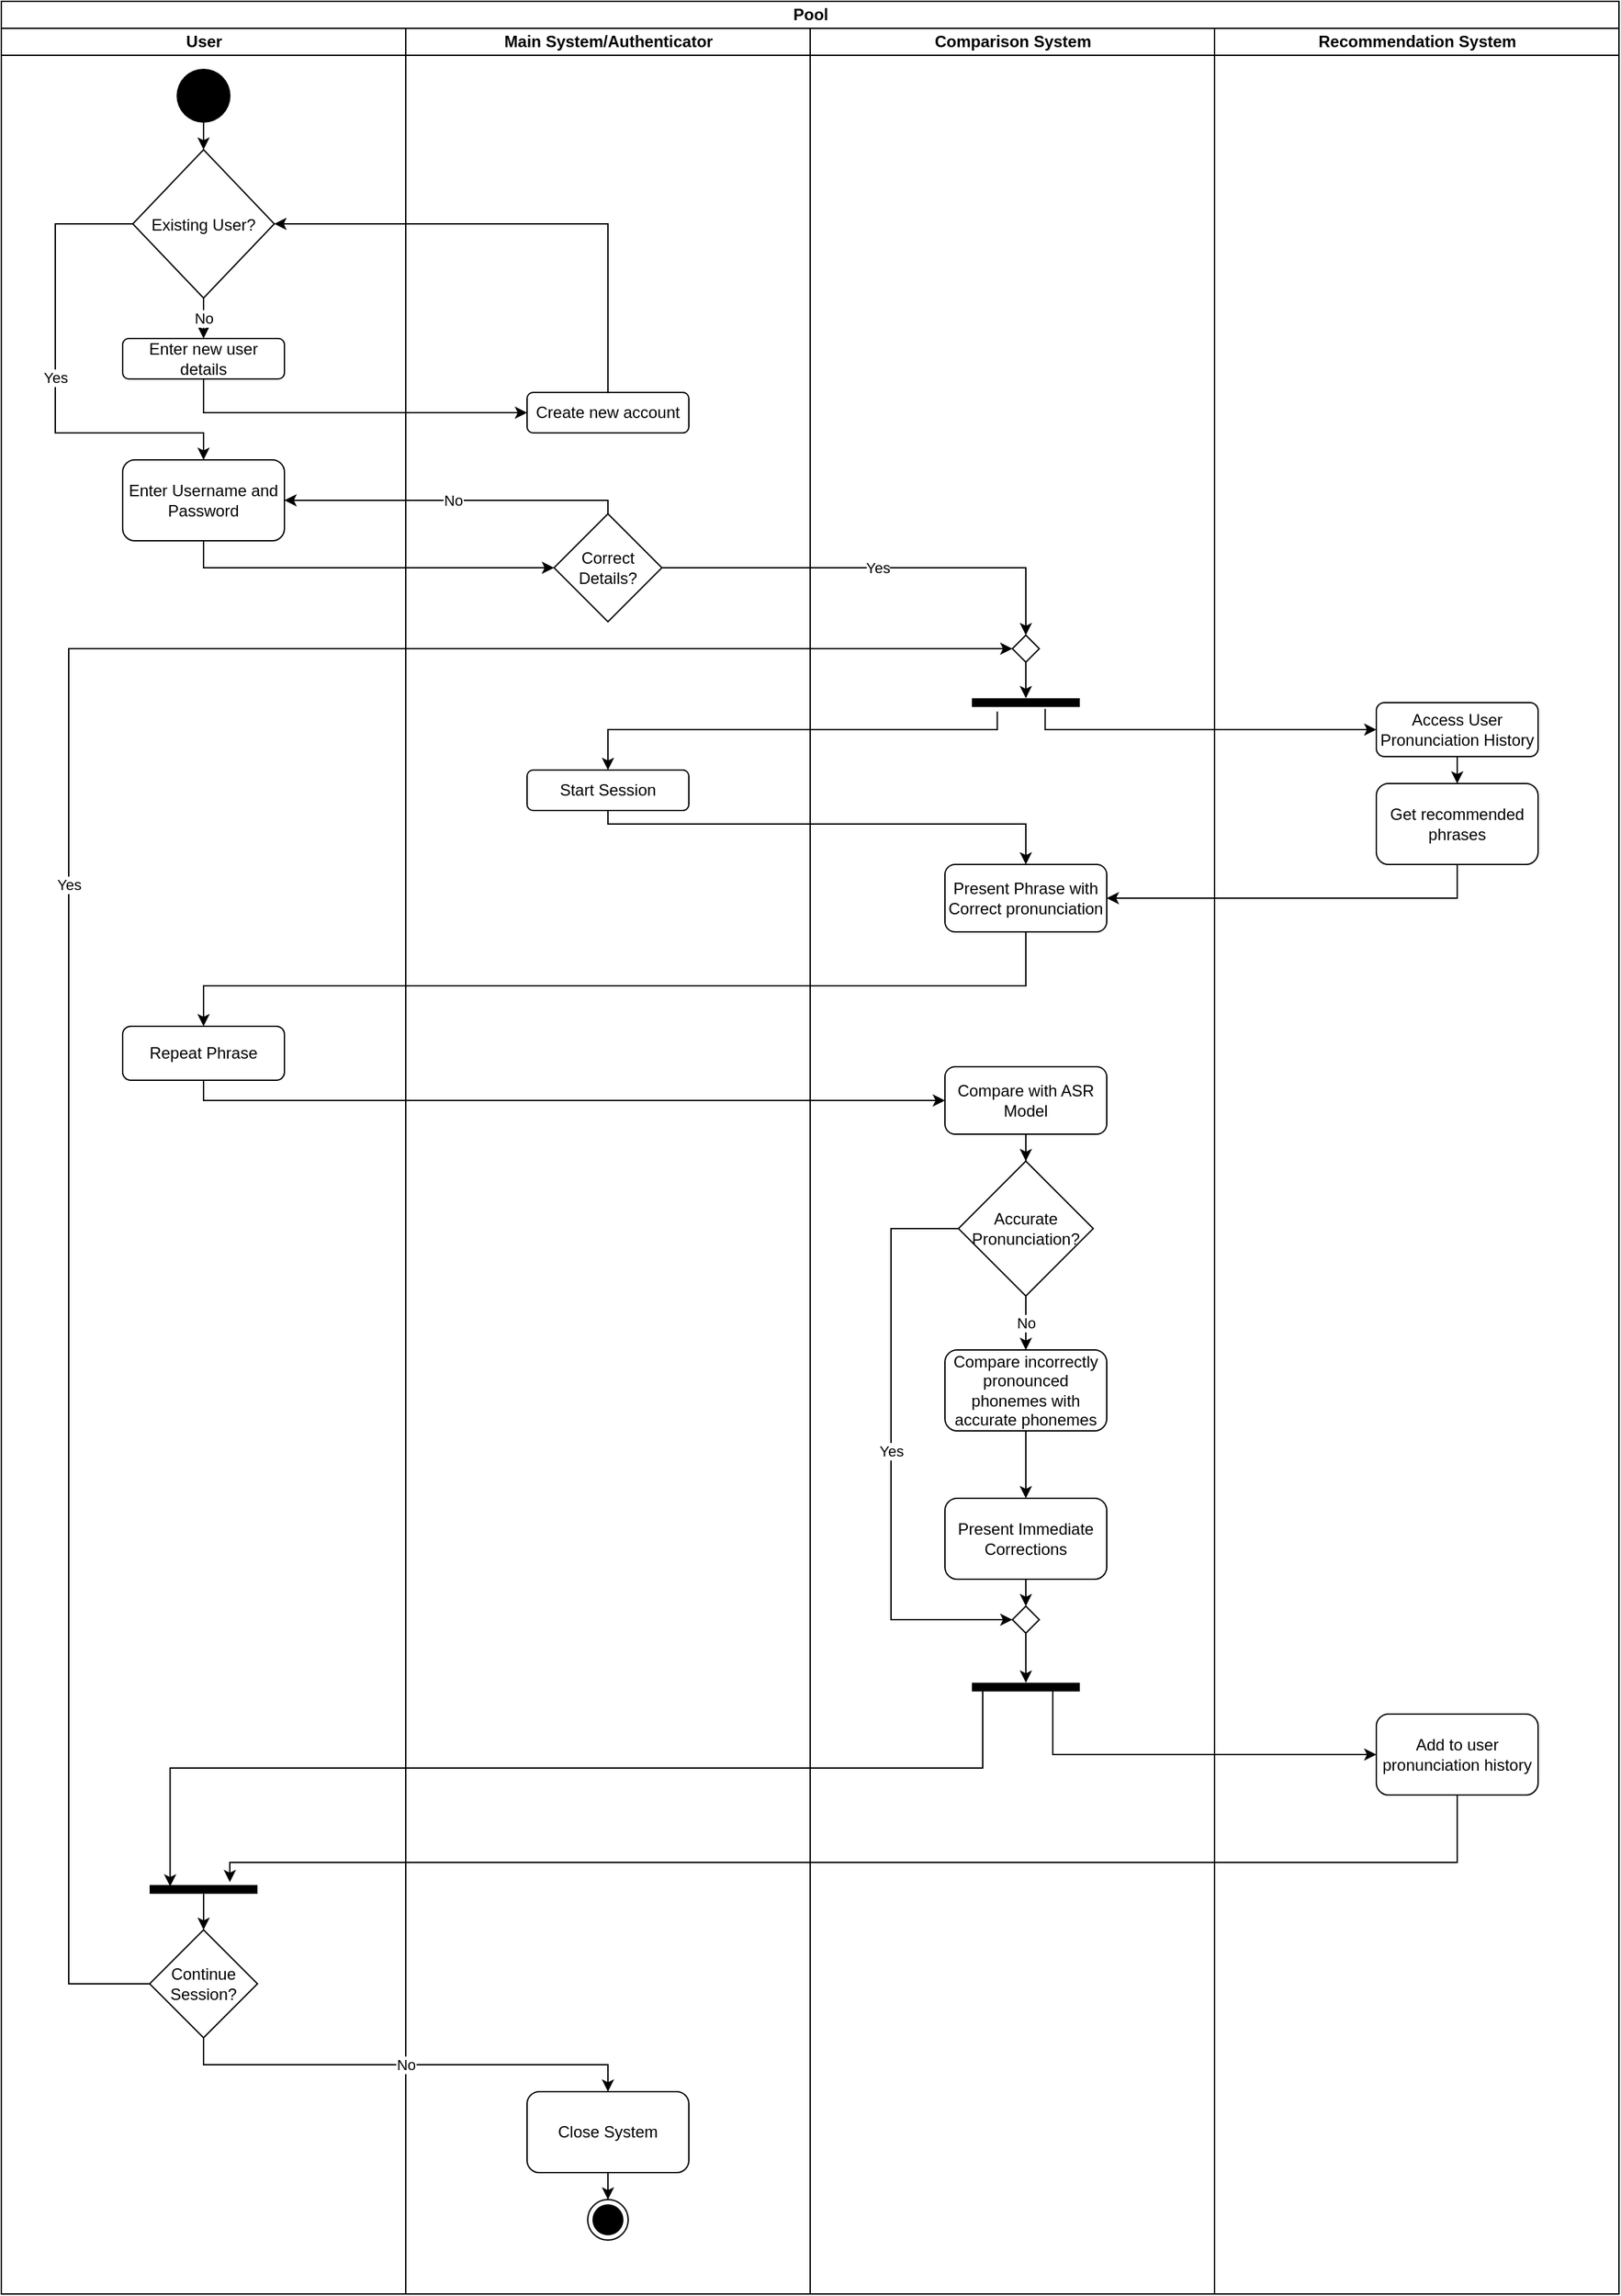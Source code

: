 <mxfile version="14.6.11" type="device"><diagram id="UOKjAe_ol8LEZUKabh9D" name="Page-1"><mxGraphModel dx="1221" dy="644" grid="1" gridSize="10" guides="1" tooltips="1" connect="1" arrows="1" fold="1" page="1" pageScale="1" pageWidth="800" pageHeight="500" math="0" shadow="0"><root><mxCell id="0"/><mxCell id="1" parent="0"/><mxCell id="qnuXbqNrZEUsDyKhSZPN-1" value="Pool" style="swimlane;html=1;childLayout=stackLayout;resizeParent=1;resizeParentMax=0;startSize=20;" parent="1" vertex="1"><mxGeometry x="80" y="30" width="1200" height="1700" as="geometry"/></mxCell><mxCell id="qnuXbqNrZEUsDyKhSZPN-2" value="User" style="swimlane;html=1;startSize=20;" parent="qnuXbqNrZEUsDyKhSZPN-1" vertex="1"><mxGeometry y="20" width="300" height="1680" as="geometry"/></mxCell><mxCell id="qnuXbqNrZEUsDyKhSZPN-9" value="" style="ellipse;fillColor=#000000;strokeColor=none;" parent="qnuXbqNrZEUsDyKhSZPN-2" vertex="1"><mxGeometry x="130" y="30" width="40" height="40" as="geometry"/></mxCell><mxCell id="qnuXbqNrZEUsDyKhSZPN-20" value="Yes" style="edgeStyle=orthogonalEdgeStyle;rounded=0;orthogonalLoop=1;jettySize=auto;html=1;entryX=0.5;entryY=0;entryDx=0;entryDy=0;" parent="qnuXbqNrZEUsDyKhSZPN-2" source="qnuXbqNrZEUsDyKhSZPN-10" target="qnuXbqNrZEUsDyKhSZPN-19" edge="1"><mxGeometry relative="1" as="geometry"><Array as="points"><mxPoint x="40" y="145"/><mxPoint x="40" y="300"/><mxPoint x="150" y="300"/></Array></mxGeometry></mxCell><mxCell id="qnuXbqNrZEUsDyKhSZPN-10" value="Existing User?" style="rhombus;" parent="qnuXbqNrZEUsDyKhSZPN-2" vertex="1"><mxGeometry x="97.5" y="90" width="105" height="110" as="geometry"/></mxCell><mxCell id="qnuXbqNrZEUsDyKhSZPN-11" value="Enter new user details" style="rounded=1;whiteSpace=wrap;html=1;" parent="qnuXbqNrZEUsDyKhSZPN-2" vertex="1"><mxGeometry x="90" y="230" width="120" height="30" as="geometry"/></mxCell><mxCell id="qnuXbqNrZEUsDyKhSZPN-13" value="" style="endArrow=classic;html=1;exitX=0.5;exitY=1;exitDx=0;exitDy=0;entryX=0.5;entryY=0;entryDx=0;entryDy=0;" parent="qnuXbqNrZEUsDyKhSZPN-2" source="qnuXbqNrZEUsDyKhSZPN-9" target="qnuXbqNrZEUsDyKhSZPN-10" edge="1"><mxGeometry width="50" height="50" relative="1" as="geometry"><mxPoint x="440" y="170" as="sourcePoint"/><mxPoint x="490" y="120" as="targetPoint"/></mxGeometry></mxCell><mxCell id="qnuXbqNrZEUsDyKhSZPN-14" value="No" style="endArrow=classic;html=1;exitX=0.5;exitY=1;exitDx=0;exitDy=0;entryX=0.5;entryY=0;entryDx=0;entryDy=0;" parent="qnuXbqNrZEUsDyKhSZPN-2" source="qnuXbqNrZEUsDyKhSZPN-10" target="qnuXbqNrZEUsDyKhSZPN-11" edge="1"><mxGeometry width="50" height="50" relative="1" as="geometry"><mxPoint x="410" y="130" as="sourcePoint"/><mxPoint x="460" y="80" as="targetPoint"/></mxGeometry></mxCell><mxCell id="qnuXbqNrZEUsDyKhSZPN-19" value="Enter Username and Password" style="rounded=1;whiteSpace=wrap;html=1;" parent="qnuXbqNrZEUsDyKhSZPN-2" vertex="1"><mxGeometry x="90" y="320" width="120" height="60" as="geometry"/></mxCell><mxCell id="qnuXbqNrZEUsDyKhSZPN-31" value="Repeat Phrase" style="rounded=1;whiteSpace=wrap;html=1;" parent="qnuXbqNrZEUsDyKhSZPN-2" vertex="1"><mxGeometry x="90" y="740" width="120" height="40" as="geometry"/></mxCell><mxCell id="qnuXbqNrZEUsDyKhSZPN-77" style="edgeStyle=orthogonalEdgeStyle;rounded=0;orthogonalLoop=1;jettySize=auto;html=1;" parent="qnuXbqNrZEUsDyKhSZPN-2" source="qnuXbqNrZEUsDyKhSZPN-72" target="qnuXbqNrZEUsDyKhSZPN-75" edge="1"><mxGeometry relative="1" as="geometry"/></mxCell><mxCell id="qnuXbqNrZEUsDyKhSZPN-72" value="" style="html=1;points=[];perimeter=orthogonalPerimeter;fillColor=#000000;strokeColor=none;rotation=90;" parent="qnuXbqNrZEUsDyKhSZPN-2" vertex="1"><mxGeometry x="146.75" y="1340" width="6.5" height="80" as="geometry"/></mxCell><mxCell id="qnuXbqNrZEUsDyKhSZPN-75" value="Continue Session?" style="rhombus;whiteSpace=wrap;html=1;" parent="qnuXbqNrZEUsDyKhSZPN-2" vertex="1"><mxGeometry x="110" y="1410" width="80" height="80" as="geometry"/></mxCell><mxCell id="qnuXbqNrZEUsDyKhSZPN-3" value="Main System/Authenticator" style="swimlane;html=1;startSize=20;" parent="qnuXbqNrZEUsDyKhSZPN-1" vertex="1"><mxGeometry x="300" y="20" width="300" height="1680" as="geometry"/></mxCell><mxCell id="qnuXbqNrZEUsDyKhSZPN-78" value="Close System" style="rounded=1;whiteSpace=wrap;html=1;" parent="qnuXbqNrZEUsDyKhSZPN-3" vertex="1"><mxGeometry x="90" y="1530" width="120" height="60" as="geometry"/></mxCell><mxCell id="qnuXbqNrZEUsDyKhSZPN-80" value="" style="ellipse;html=1;shape=endState;fillColor=#000000;strokeColor=#000000;" parent="qnuXbqNrZEUsDyKhSZPN-3" vertex="1"><mxGeometry x="135" y="1610" width="30" height="30" as="geometry"/></mxCell><mxCell id="qnuXbqNrZEUsDyKhSZPN-81" style="edgeStyle=orthogonalEdgeStyle;rounded=0;orthogonalLoop=1;jettySize=auto;html=1;entryX=0.5;entryY=0;entryDx=0;entryDy=0;" parent="qnuXbqNrZEUsDyKhSZPN-3" source="qnuXbqNrZEUsDyKhSZPN-78" target="qnuXbqNrZEUsDyKhSZPN-80" edge="1"><mxGeometry relative="1" as="geometry"/></mxCell><mxCell id="qnuXbqNrZEUsDyKhSZPN-25" value="Start Session" style="rounded=1;whiteSpace=wrap;html=1;" parent="qnuXbqNrZEUsDyKhSZPN-3" vertex="1"><mxGeometry x="90" y="550" width="120" height="30" as="geometry"/></mxCell><mxCell id="qnuXbqNrZEUsDyKhSZPN-12" value="Create new account" style="rounded=1;whiteSpace=wrap;html=1;" parent="qnuXbqNrZEUsDyKhSZPN-3" vertex="1"><mxGeometry x="90" y="270" width="120" height="30" as="geometry"/></mxCell><mxCell id="qnuXbqNrZEUsDyKhSZPN-21" value="Correct Details?" style="rhombus;whiteSpace=wrap;html=1;" parent="qnuXbqNrZEUsDyKhSZPN-3" vertex="1"><mxGeometry x="110" y="360" width="80" height="80" as="geometry"/></mxCell><mxCell id="qnuXbqNrZEUsDyKhSZPN-4" value="Comparison System" style="swimlane;html=1;startSize=20;" parent="qnuXbqNrZEUsDyKhSZPN-1" vertex="1"><mxGeometry x="600" y="20" width="300" height="1680" as="geometry"/></mxCell><mxCell id="USuMiC7Zmqm7JWP8gCU4-33" style="edgeStyle=orthogonalEdgeStyle;rounded=0;orthogonalLoop=1;jettySize=auto;html=1;" edge="1" parent="qnuXbqNrZEUsDyKhSZPN-4" source="USuMiC7Zmqm7JWP8gCU4-9" target="USuMiC7Zmqm7JWP8gCU4-8"><mxGeometry relative="1" as="geometry"/></mxCell><mxCell id="USuMiC7Zmqm7JWP8gCU4-9" value="" style="rhombus;whiteSpace=wrap;html=1;" vertex="1" parent="qnuXbqNrZEUsDyKhSZPN-4"><mxGeometry x="150" y="1170" width="20" height="20" as="geometry"/></mxCell><mxCell id="USuMiC7Zmqm7JWP8gCU4-8" value="" style="html=1;points=[];perimeter=orthogonalPerimeter;fillColor=#000000;strokeColor=none;rotation=90;" vertex="1" parent="qnuXbqNrZEUsDyKhSZPN-4"><mxGeometry x="156.75" y="1190" width="6.5" height="80" as="geometry"/></mxCell><mxCell id="USuMiC7Zmqm7JWP8gCU4-16" value="Recommendation System" style="swimlane;html=1;startSize=20;" vertex="1" parent="qnuXbqNrZEUsDyKhSZPN-1"><mxGeometry x="900" y="20" width="300" height="1680" as="geometry"/></mxCell><mxCell id="qnuXbqNrZEUsDyKhSZPN-79" value="No" style="edgeStyle=orthogonalEdgeStyle;rounded=0;orthogonalLoop=1;jettySize=auto;html=1;entryX=0.5;entryY=0;entryDx=0;entryDy=0;" parent="qnuXbqNrZEUsDyKhSZPN-1" source="qnuXbqNrZEUsDyKhSZPN-75" target="qnuXbqNrZEUsDyKhSZPN-78" edge="1"><mxGeometry relative="1" as="geometry"><Array as="points"><mxPoint x="150" y="1530"/></Array></mxGeometry></mxCell><mxCell id="qnuXbqNrZEUsDyKhSZPN-17" style="edgeStyle=orthogonalEdgeStyle;rounded=0;orthogonalLoop=1;jettySize=auto;html=1;entryX=0;entryY=0.5;entryDx=0;entryDy=0;" parent="qnuXbqNrZEUsDyKhSZPN-1" source="qnuXbqNrZEUsDyKhSZPN-11" target="qnuXbqNrZEUsDyKhSZPN-12" edge="1"><mxGeometry relative="1" as="geometry"><Array as="points"><mxPoint x="150" y="305"/></Array></mxGeometry></mxCell><mxCell id="qnuXbqNrZEUsDyKhSZPN-18" style="edgeStyle=orthogonalEdgeStyle;rounded=0;orthogonalLoop=1;jettySize=auto;html=1;entryX=1;entryY=0.5;entryDx=0;entryDy=0;" parent="qnuXbqNrZEUsDyKhSZPN-1" source="qnuXbqNrZEUsDyKhSZPN-12" target="qnuXbqNrZEUsDyKhSZPN-10" edge="1"><mxGeometry relative="1" as="geometry"><Array as="points"><mxPoint x="450" y="165"/></Array></mxGeometry></mxCell><mxCell id="qnuXbqNrZEUsDyKhSZPN-22" style="edgeStyle=orthogonalEdgeStyle;rounded=0;orthogonalLoop=1;jettySize=auto;html=1;entryX=0;entryY=0.5;entryDx=0;entryDy=0;" parent="qnuXbqNrZEUsDyKhSZPN-1" source="qnuXbqNrZEUsDyKhSZPN-19" target="qnuXbqNrZEUsDyKhSZPN-21" edge="1"><mxGeometry relative="1" as="geometry"><Array as="points"><mxPoint x="150" y="420"/></Array></mxGeometry></mxCell><mxCell id="USuMiC7Zmqm7JWP8gCU4-30" value="No" style="edgeStyle=orthogonalEdgeStyle;rounded=0;orthogonalLoop=1;jettySize=auto;html=1;" edge="1" parent="qnuXbqNrZEUsDyKhSZPN-1" source="qnuXbqNrZEUsDyKhSZPN-21" target="qnuXbqNrZEUsDyKhSZPN-19"><mxGeometry relative="1" as="geometry"><Array as="points"><mxPoint x="450" y="370"/></Array></mxGeometry></mxCell><mxCell id="USuMiC7Zmqm7JWP8gCU4-14" style="edgeStyle=orthogonalEdgeStyle;rounded=0;orthogonalLoop=1;jettySize=auto;html=1;entryX=0.162;entryY=0.81;entryDx=0;entryDy=0;entryPerimeter=0;exitX=0.962;exitY=0.9;exitDx=0;exitDy=0;exitPerimeter=0;" edge="1" parent="qnuXbqNrZEUsDyKhSZPN-1" source="USuMiC7Zmqm7JWP8gCU4-8" target="qnuXbqNrZEUsDyKhSZPN-72"><mxGeometry relative="1" as="geometry"><Array as="points"><mxPoint x="728" y="1310"/><mxPoint x="125" y="1310"/></Array></mxGeometry></mxCell><mxCell id="qnuXbqNrZEUsDyKhSZPN-49" style="edgeStyle=orthogonalEdgeStyle;rounded=0;orthogonalLoop=1;jettySize=auto;html=1;entryX=1;entryY=0.5;entryDx=0;entryDy=0;" parent="1" source="qnuXbqNrZEUsDyKhSZPN-47" target="qnuXbqNrZEUsDyKhSZPN-28" edge="1"><mxGeometry relative="1" as="geometry"><Array as="points"><mxPoint x="1160" y="695"/></Array></mxGeometry></mxCell><mxCell id="qnuXbqNrZEUsDyKhSZPN-71" value="Yes" style="edgeStyle=orthogonalEdgeStyle;rounded=0;orthogonalLoop=1;jettySize=auto;html=1;entryX=0.5;entryY=0;entryDx=0;entryDy=0;" parent="1" source="qnuXbqNrZEUsDyKhSZPN-21" target="qnuXbqNrZEUsDyKhSZPN-65" edge="1"><mxGeometry relative="1" as="geometry"/></mxCell><mxCell id="qnuXbqNrZEUsDyKhSZPN-28" value="Present Phrase with Correct pronunciation" style="rounded=1;whiteSpace=wrap;html=1;" parent="1" vertex="1"><mxGeometry x="780" y="670" width="120" height="50" as="geometry"/></mxCell><mxCell id="USuMiC7Zmqm7JWP8gCU4-3" style="edgeStyle=orthogonalEdgeStyle;rounded=0;orthogonalLoop=1;jettySize=auto;html=1;" edge="1" parent="1" source="qnuXbqNrZEUsDyKhSZPN-33" target="USuMiC7Zmqm7JWP8gCU4-1"><mxGeometry relative="1" as="geometry"/></mxCell><mxCell id="qnuXbqNrZEUsDyKhSZPN-33" value="Compare with ASR Model" style="rounded=1;whiteSpace=wrap;html=1;" parent="1" vertex="1"><mxGeometry x="780" y="820" width="120" height="50" as="geometry"/></mxCell><mxCell id="USuMiC7Zmqm7JWP8gCU4-29" style="edgeStyle=orthogonalEdgeStyle;rounded=0;orthogonalLoop=1;jettySize=auto;html=1;entryX=0.5;entryY=0;entryDx=0;entryDy=0;exitX=1.515;exitY=0.765;exitDx=0;exitDy=0;exitPerimeter=0;" edge="1" parent="1" source="qnuXbqNrZEUsDyKhSZPN-36" target="qnuXbqNrZEUsDyKhSZPN-25"><mxGeometry relative="1" as="geometry"><Array as="points"><mxPoint x="819" y="570"/><mxPoint x="530" y="570"/></Array></mxGeometry></mxCell><mxCell id="USuMiC7Zmqm7JWP8gCU4-34" style="edgeStyle=orthogonalEdgeStyle;rounded=0;orthogonalLoop=1;jettySize=auto;html=1;exitX=1.206;exitY=0.321;exitDx=0;exitDy=0;exitPerimeter=0;" edge="1" parent="1" source="qnuXbqNrZEUsDyKhSZPN-36" target="qnuXbqNrZEUsDyKhSZPN-41"><mxGeometry relative="1" as="geometry"><Array as="points"><mxPoint x="854" y="570"/></Array></mxGeometry></mxCell><mxCell id="qnuXbqNrZEUsDyKhSZPN-36" value="" style="html=1;points=[];perimeter=orthogonalPerimeter;fillColor=#000000;strokeColor=none;rotation=90;" parent="1" vertex="1"><mxGeometry x="836.75" y="510" width="6.5" height="80" as="geometry"/></mxCell><mxCell id="qnuXbqNrZEUsDyKhSZPN-70" style="edgeStyle=orthogonalEdgeStyle;rounded=0;orthogonalLoop=1;jettySize=auto;html=1;" parent="1" source="qnuXbqNrZEUsDyKhSZPN-65" target="qnuXbqNrZEUsDyKhSZPN-36" edge="1"><mxGeometry relative="1" as="geometry"/></mxCell><mxCell id="USuMiC7Zmqm7JWP8gCU4-11" style="edgeStyle=orthogonalEdgeStyle;rounded=0;orthogonalLoop=1;jettySize=auto;html=1;exitX=0.25;exitY=1;exitDx=0;exitDy=0;entryX=0.5;entryY=0;entryDx=0;entryDy=0;" edge="1" parent="1" source="qnuXbqNrZEUsDyKhSZPN-50" target="USuMiC7Zmqm7JWP8gCU4-9"><mxGeometry relative="1" as="geometry"/></mxCell><mxCell id="qnuXbqNrZEUsDyKhSZPN-50" value="Present Immediate Corrections" style="rounded=1;whiteSpace=wrap;html=1;" parent="1" vertex="1"><mxGeometry x="780" y="1140" width="120" height="60" as="geometry"/></mxCell><mxCell id="qnuXbqNrZEUsDyKhSZPN-65" value="" style="rhombus;whiteSpace=wrap;html=1;" parent="1" vertex="1"><mxGeometry x="830" y="500" width="20" height="20" as="geometry"/></mxCell><mxCell id="USuMiC7Zmqm7JWP8gCU4-5" value="No" style="edgeStyle=orthogonalEdgeStyle;rounded=0;orthogonalLoop=1;jettySize=auto;html=1;entryX=0.5;entryY=0;entryDx=0;entryDy=0;" edge="1" parent="1" source="USuMiC7Zmqm7JWP8gCU4-1" target="USuMiC7Zmqm7JWP8gCU4-4"><mxGeometry relative="1" as="geometry"/></mxCell><mxCell id="USuMiC7Zmqm7JWP8gCU4-1" value="Accurate Pronunciation?" style="rhombus;whiteSpace=wrap;html=1;" vertex="1" parent="1"><mxGeometry x="790" y="890" width="100" height="100" as="geometry"/></mxCell><mxCell id="USuMiC7Zmqm7JWP8gCU4-10" value="Yes" style="edgeStyle=orthogonalEdgeStyle;rounded=0;orthogonalLoop=1;jettySize=auto;html=1;entryX=0;entryY=0.5;entryDx=0;entryDy=0;" edge="1" parent="1" source="USuMiC7Zmqm7JWP8gCU4-1" target="USuMiC7Zmqm7JWP8gCU4-9"><mxGeometry relative="1" as="geometry"><mxPoint x="740" y="1244.8" as="targetPoint"/><Array as="points"><mxPoint x="740" y="940"/><mxPoint x="740" y="1230"/></Array></mxGeometry></mxCell><mxCell id="USuMiC7Zmqm7JWP8gCU4-4" value="Compare incorrectly pronounced phonemes with accurate phonemes" style="rounded=1;whiteSpace=wrap;html=1;" vertex="1" parent="1"><mxGeometry x="780" y="1030" width="120" height="60" as="geometry"/></mxCell><mxCell id="USuMiC7Zmqm7JWP8gCU4-15" style="edgeStyle=orthogonalEdgeStyle;rounded=0;orthogonalLoop=1;jettySize=auto;html=1;entryX=0;entryY=0.5;entryDx=0;entryDy=0;" edge="1" parent="1" source="USuMiC7Zmqm7JWP8gCU4-8" target="qnuXbqNrZEUsDyKhSZPN-51"><mxGeometry relative="1" as="geometry"><Array as="points"><mxPoint x="860" y="1280"/><mxPoint x="860" y="1330"/></Array></mxGeometry></mxCell><mxCell id="qnuXbqNrZEUsDyKhSZPN-48" style="edgeStyle=orthogonalEdgeStyle;rounded=0;orthogonalLoop=1;jettySize=auto;html=1;entryX=0.5;entryY=0;entryDx=0;entryDy=0;" parent="1" source="qnuXbqNrZEUsDyKhSZPN-41" target="qnuXbqNrZEUsDyKhSZPN-47" edge="1"><mxGeometry relative="1" as="geometry"/></mxCell><mxCell id="qnuXbqNrZEUsDyKhSZPN-41" value="Access User Pronunciation History" style="rounded=1;whiteSpace=wrap;html=1;" parent="1" vertex="1"><mxGeometry x="1100" y="550" width="120" height="40" as="geometry"/></mxCell><mxCell id="qnuXbqNrZEUsDyKhSZPN-47" value="Get recommended phrases" style="rounded=1;whiteSpace=wrap;html=1;" parent="1" vertex="1"><mxGeometry x="1100" y="610" width="120" height="60" as="geometry"/></mxCell><mxCell id="qnuXbqNrZEUsDyKhSZPN-51" value="Add to user pronunciation history" style="rounded=1;whiteSpace=wrap;html=1;" parent="1" vertex="1"><mxGeometry x="1100" y="1300" width="120" height="60" as="geometry"/></mxCell><mxCell id="USuMiC7Zmqm7JWP8gCU4-6" style="edgeStyle=orthogonalEdgeStyle;rounded=0;orthogonalLoop=1;jettySize=auto;html=1;" edge="1" parent="1" source="USuMiC7Zmqm7JWP8gCU4-4"><mxGeometry relative="1" as="geometry"><mxPoint x="840" y="1140" as="targetPoint"/></mxGeometry></mxCell><mxCell id="qnuXbqNrZEUsDyKhSZPN-32" style="edgeStyle=orthogonalEdgeStyle;rounded=0;orthogonalLoop=1;jettySize=auto;html=1;entryX=0.5;entryY=0;entryDx=0;entryDy=0;" parent="1" source="qnuXbqNrZEUsDyKhSZPN-28" target="qnuXbqNrZEUsDyKhSZPN-31" edge="1"><mxGeometry relative="1" as="geometry"><Array as="points"><mxPoint x="840" y="760"/><mxPoint x="230" y="760"/></Array></mxGeometry></mxCell><mxCell id="qnuXbqNrZEUsDyKhSZPN-34" style="edgeStyle=orthogonalEdgeStyle;rounded=0;orthogonalLoop=1;jettySize=auto;html=1;entryX=0;entryY=0.5;entryDx=0;entryDy=0;" parent="1" source="qnuXbqNrZEUsDyKhSZPN-31" target="qnuXbqNrZEUsDyKhSZPN-33" edge="1"><mxGeometry relative="1" as="geometry"><Array as="points"><mxPoint x="230" y="845"/></Array></mxGeometry></mxCell><mxCell id="qnuXbqNrZEUsDyKhSZPN-76" value="Yes" style="edgeStyle=orthogonalEdgeStyle;rounded=0;orthogonalLoop=1;jettySize=auto;html=1;entryX=0;entryY=0.5;entryDx=0;entryDy=0;exitX=0;exitY=0.5;exitDx=0;exitDy=0;" parent="1" source="qnuXbqNrZEUsDyKhSZPN-75" target="qnuXbqNrZEUsDyKhSZPN-65" edge="1"><mxGeometry relative="1" as="geometry"><mxPoint x="130" y="540" as="targetPoint"/><Array as="points"><mxPoint x="130" y="1500"/><mxPoint x="130" y="510"/></Array></mxGeometry></mxCell><mxCell id="qnuXbqNrZEUsDyKhSZPN-74" style="edgeStyle=orthogonalEdgeStyle;rounded=0;orthogonalLoop=1;jettySize=auto;html=1;entryX=-0.331;entryY=0.256;entryDx=0;entryDy=0;entryPerimeter=0;" parent="1" source="qnuXbqNrZEUsDyKhSZPN-51" target="qnuXbqNrZEUsDyKhSZPN-72" edge="1"><mxGeometry relative="1" as="geometry"><Array as="points"><mxPoint x="1160" y="1410"/><mxPoint x="250" y="1410"/></Array><mxPoint x="830" y="1330" as="sourcePoint"/></mxGeometry></mxCell><mxCell id="USuMiC7Zmqm7JWP8gCU4-31" style="edgeStyle=orthogonalEdgeStyle;rounded=0;orthogonalLoop=1;jettySize=auto;html=1;entryX=0.5;entryY=0;entryDx=0;entryDy=0;" edge="1" parent="1" source="qnuXbqNrZEUsDyKhSZPN-25" target="qnuXbqNrZEUsDyKhSZPN-28"><mxGeometry relative="1" as="geometry"><Array as="points"><mxPoint x="530" y="640"/><mxPoint x="840" y="640"/></Array></mxGeometry></mxCell></root></mxGraphModel></diagram></mxfile>
